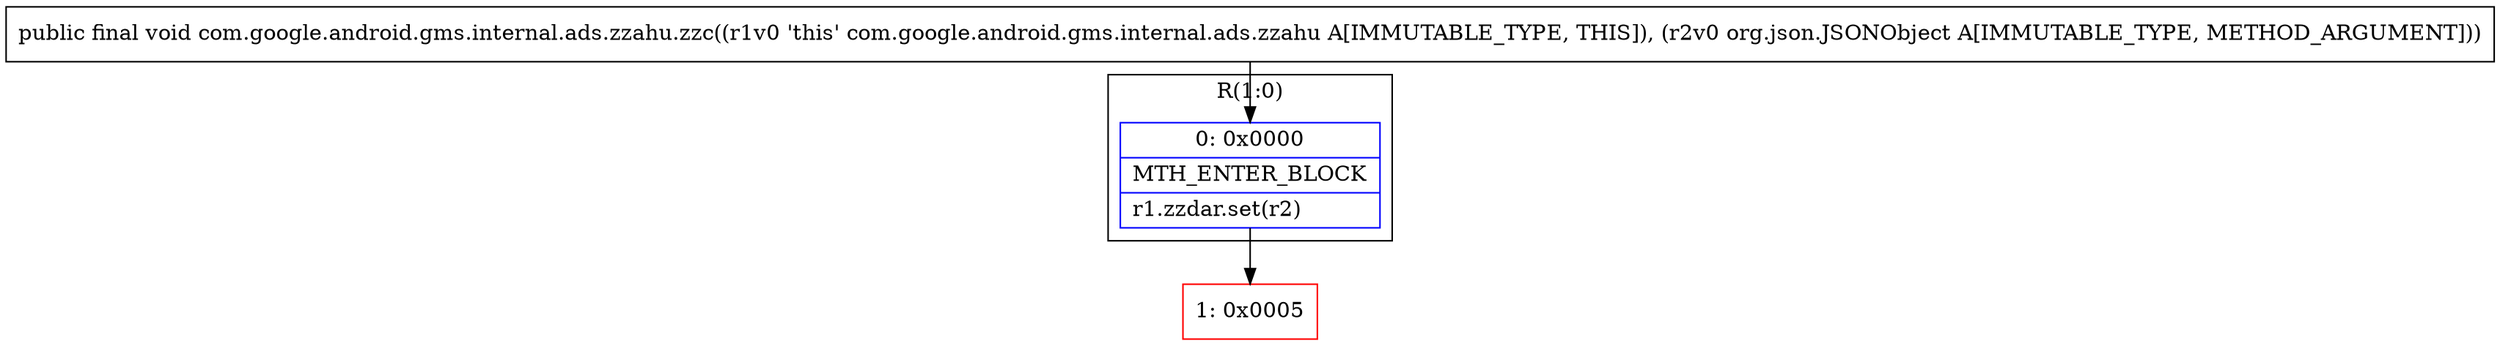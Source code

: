 digraph "CFG forcom.google.android.gms.internal.ads.zzahu.zzc(Lorg\/json\/JSONObject;)V" {
subgraph cluster_Region_1844027786 {
label = "R(1:0)";
node [shape=record,color=blue];
Node_0 [shape=record,label="{0\:\ 0x0000|MTH_ENTER_BLOCK\l|r1.zzdar.set(r2)\l}"];
}
Node_1 [shape=record,color=red,label="{1\:\ 0x0005}"];
MethodNode[shape=record,label="{public final void com.google.android.gms.internal.ads.zzahu.zzc((r1v0 'this' com.google.android.gms.internal.ads.zzahu A[IMMUTABLE_TYPE, THIS]), (r2v0 org.json.JSONObject A[IMMUTABLE_TYPE, METHOD_ARGUMENT])) }"];
MethodNode -> Node_0;
Node_0 -> Node_1;
}

